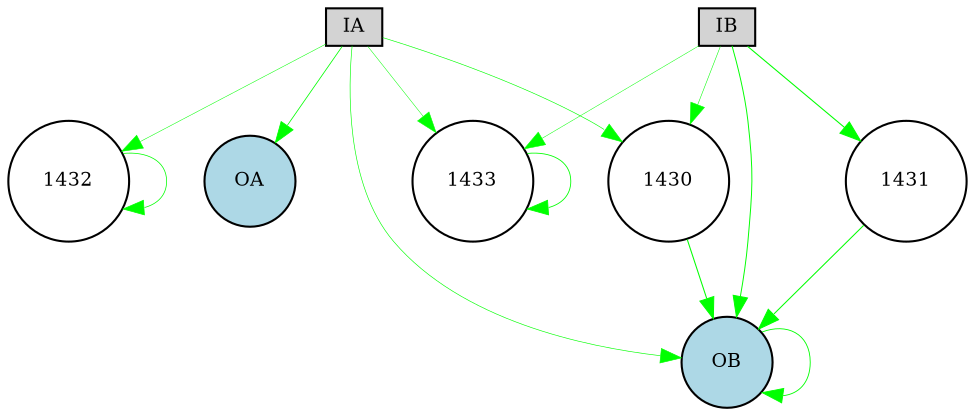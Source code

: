 digraph {
	node [fontsize=9 height=0.2 shape=circle width=0.2]
	IA [fillcolor=lightgray shape=box style=filled]
	IB [fillcolor=lightgray shape=box style=filled]
	OA [fillcolor=lightblue style=filled]
	OB [fillcolor=lightblue style=filled]
	1431 [fillcolor=white style=filled]
	1430 [fillcolor=white style=filled]
	IA -> 1430 [color=green penwidth=0.297871894859743 style=solid]
	IA -> 1432 [color=green penwidth=0.24529920151563972 style=solid]
	IA -> 1433 [color=green penwidth=0.2364399069641456 style=solid]
	IB -> 1430 [color=green penwidth=0.2578990300340386 style=solid]
	IB -> 1431 [color=green penwidth=0.512797860132284 style=solid]
	IB -> 1433 [color=green penwidth=0.23163330573841226 style=solid]
	1430 -> OB [color=green penwidth=0.5038317375774538 style=solid]
	1431 -> OB [color=green penwidth=0.5001680609931103 style=solid]
	IA -> OA [color=green penwidth=0.37816875853125453 style=solid]
	IA -> OB [color=green penwidth=0.3023175041093745 style=solid]
	IB -> OB [color=green penwidth=0.4661540646748079 style=solid]
	OB -> OB [color=green penwidth=0.4196806933718581 style=solid]
	1432 -> 1432 [color=green penwidth=0.3591316433338583 style=solid]
	1433 -> 1433 [color=green penwidth=0.40285009330204224 style=solid]
}
